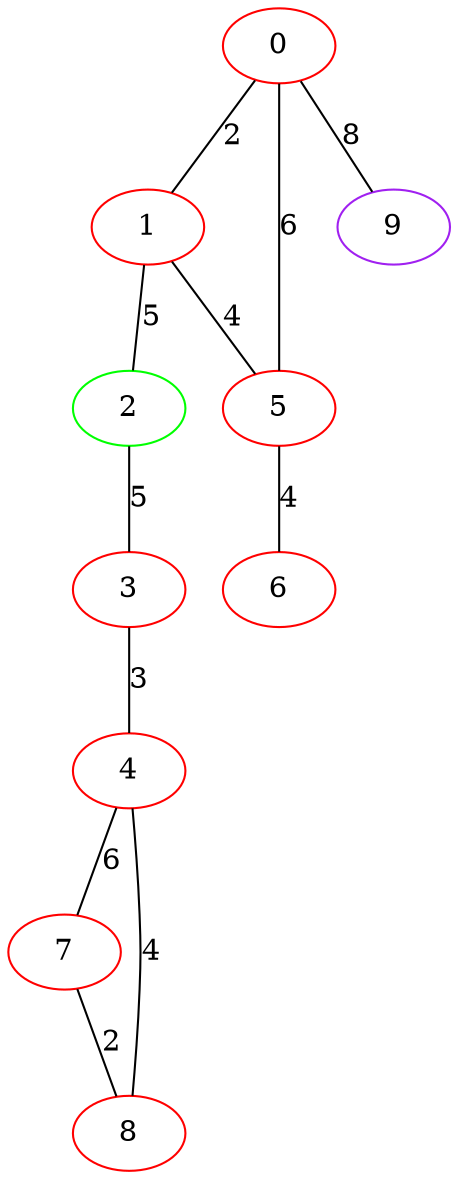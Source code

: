 graph "" {
0 [color=red, weight=1];
1 [color=red, weight=1];
2 [color=green, weight=2];
3 [color=red, weight=1];
4 [color=red, weight=1];
5 [color=red, weight=1];
6 [color=red, weight=1];
7 [color=red, weight=1];
8 [color=red, weight=1];
9 [color=purple, weight=4];
0 -- 1  [key=0, label=2];
0 -- 5  [key=0, label=6];
0 -- 9  [key=0, label=8];
1 -- 2  [key=0, label=5];
1 -- 5  [key=0, label=4];
2 -- 3  [key=0, label=5];
3 -- 4  [key=0, label=3];
4 -- 8  [key=0, label=4];
4 -- 7  [key=0, label=6];
5 -- 6  [key=0, label=4];
7 -- 8  [key=0, label=2];
}
